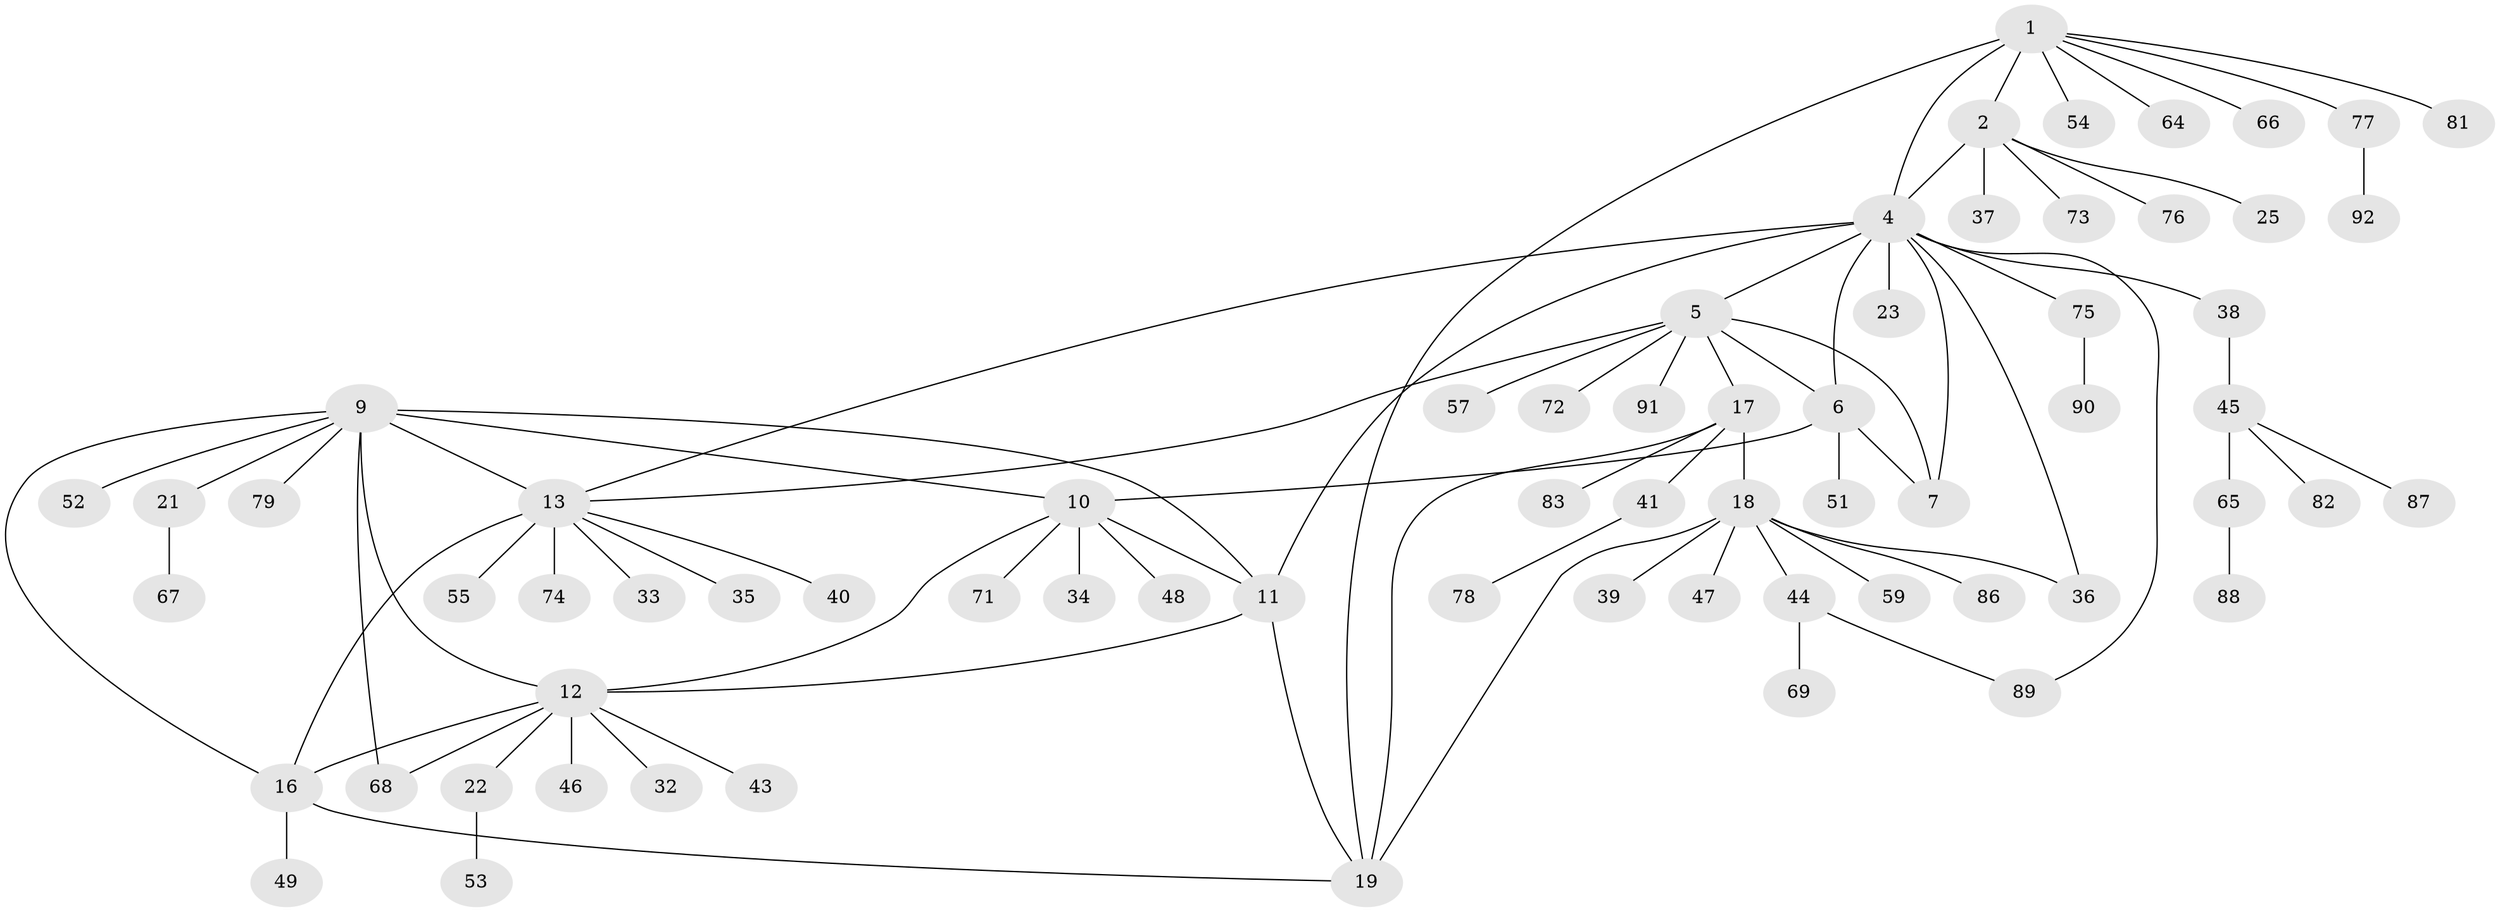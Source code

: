 // Generated by graph-tools (version 1.1) at 2025/52/02/27/25 19:52:19]
// undirected, 68 vertices, 86 edges
graph export_dot {
graph [start="1"]
  node [color=gray90,style=filled];
  1 [super="+3"];
  2 [super="+60"];
  4 [super="+8"];
  5 [super="+26"];
  6 [super="+31"];
  7;
  9 [super="+15"];
  10 [super="+29"];
  11 [super="+56"];
  12 [super="+24"];
  13 [super="+14"];
  16 [super="+27"];
  17 [super="+20"];
  18 [super="+28"];
  19;
  21 [super="+63"];
  22 [super="+30"];
  23;
  25;
  32;
  33;
  34;
  35;
  36;
  37;
  38;
  39;
  40;
  41 [super="+42"];
  43 [super="+58"];
  44 [super="+84"];
  45 [super="+50"];
  46;
  47 [super="+61"];
  48;
  49;
  51;
  52;
  53 [super="+80"];
  54;
  55 [super="+62"];
  57;
  59;
  64;
  65;
  66;
  67;
  68 [super="+70"];
  69;
  71;
  72;
  73;
  74;
  75 [super="+85"];
  76;
  77;
  78;
  79;
  81;
  82;
  83;
  86;
  87;
  88;
  89;
  90;
  91;
  92;
  1 -- 2 [weight=2];
  1 -- 4 [weight=2];
  1 -- 19;
  1 -- 54;
  1 -- 64;
  1 -- 66;
  1 -- 81;
  1 -- 77;
  2 -- 4;
  2 -- 25;
  2 -- 37;
  2 -- 73;
  2 -- 76;
  4 -- 11;
  4 -- 13;
  4 -- 36;
  4 -- 75;
  4 -- 89;
  4 -- 5;
  4 -- 6;
  4 -- 7;
  4 -- 38;
  4 -- 23;
  5 -- 6;
  5 -- 7;
  5 -- 57;
  5 -- 72;
  5 -- 91;
  5 -- 17;
  5 -- 13;
  6 -- 7;
  6 -- 10;
  6 -- 51;
  9 -- 10;
  9 -- 11;
  9 -- 12;
  9 -- 16;
  9 -- 68;
  9 -- 52;
  9 -- 21;
  9 -- 13 [weight=2];
  9 -- 79;
  10 -- 11;
  10 -- 12;
  10 -- 34;
  10 -- 48;
  10 -- 71;
  11 -- 12;
  11 -- 19;
  12 -- 22;
  12 -- 32;
  12 -- 43;
  12 -- 46;
  12 -- 68;
  12 -- 16;
  13 -- 16 [weight=2];
  13 -- 55;
  13 -- 33;
  13 -- 35;
  13 -- 40;
  13 -- 74;
  16 -- 19;
  16 -- 49;
  17 -- 18 [weight=2];
  17 -- 19 [weight=2];
  17 -- 41;
  17 -- 83;
  18 -- 19;
  18 -- 36;
  18 -- 39;
  18 -- 44;
  18 -- 59;
  18 -- 86;
  18 -- 47;
  21 -- 67;
  22 -- 53;
  38 -- 45;
  41 -- 78;
  44 -- 69;
  44 -- 89;
  45 -- 87;
  45 -- 65;
  45 -- 82;
  65 -- 88;
  75 -- 90;
  77 -- 92;
}
